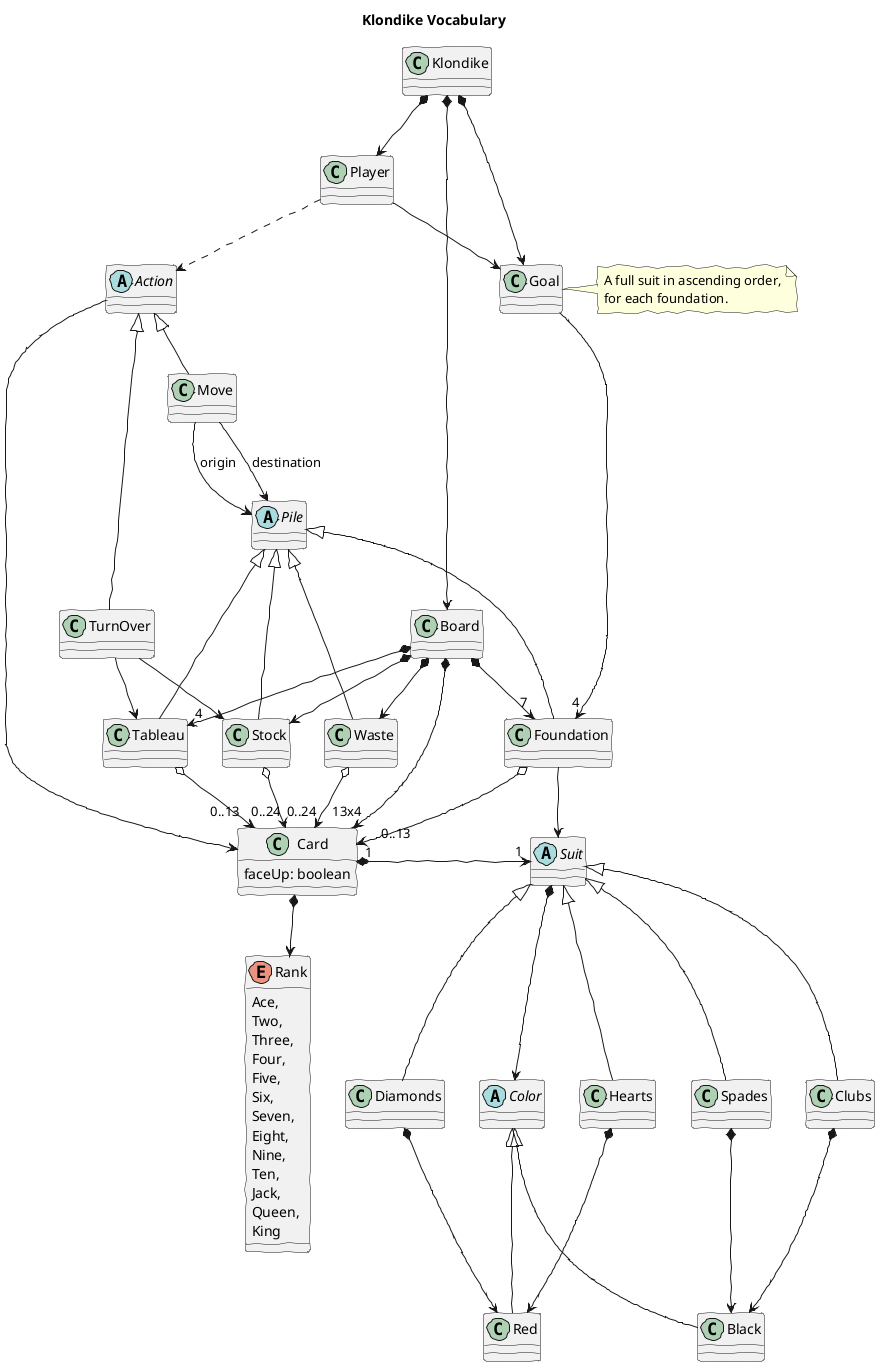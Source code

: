 @startuml klondike--vocabulary
skinparam handwritten true

title Klondike Vocabulary

class Klondike
class Player
class Goal
abstract Pile
class Stock
class Waste
class Foundation
class Tableau
class Card {
    faceUp: boolean
}
enum Rank {
    Ace,
    Two,
    Three,
    Four,
    Five,
    Six,
    Seven,
    Eight,
    Nine,
    Ten,
    Jack,
    Queen,
    King
}

abstract Suit
class Spades
class Hearts
class Diamonds
class Clubs

abstract Color
class Red
class Black

class Spades
class Clubs
class Diamonds
class Hearts

abstract Action
class Move
class TurnOver



Klondike *--> Player
Klondike *-right->  Board
Board    *--> "13x4" Card
Klondike *-->  Goal

Player ..> Action
Player --> Goal
Goal -> "4" Foundation

note right of Goal {
    A full suit in ascending order,
    for each foundation.
}


Action <|-- Move
Action <|-- TurnOver
Action -> Card
Move --> Pile : origin
Move --> Pile : destination
TurnOver --> Stock 
TurnOver --> Tableau 

Pile <|-down-- Stock
Pile <|-down-- Waste
Pile <|-down-- Tableau
Pile <|-down-- Foundation

Board *--> Stock
Board *--> Waste
Board *--> "7" Foundation
Board *--> "4" Tableau


Stock      o--> "0..24" Card 
Waste      o--> "0..24" Card
Tableau    o--> "0..13 " Card
Foundation o--> "     0..13" Card
Foundation --> Suit

Card *--> Rank
Card "1" *-right-> "1" Suit

Suit *-> Color
Suit  <|-- Hearts
Suit  <|-- Spades
Suit  <|-- Diamonds
Suit  <|-- Clubs
Color <|-- Red
Color <|-- Black

Diamonds *--> Red
Hearts   *--> Red
Clubs    *--> Black
Spades   *--> Black

@enduml